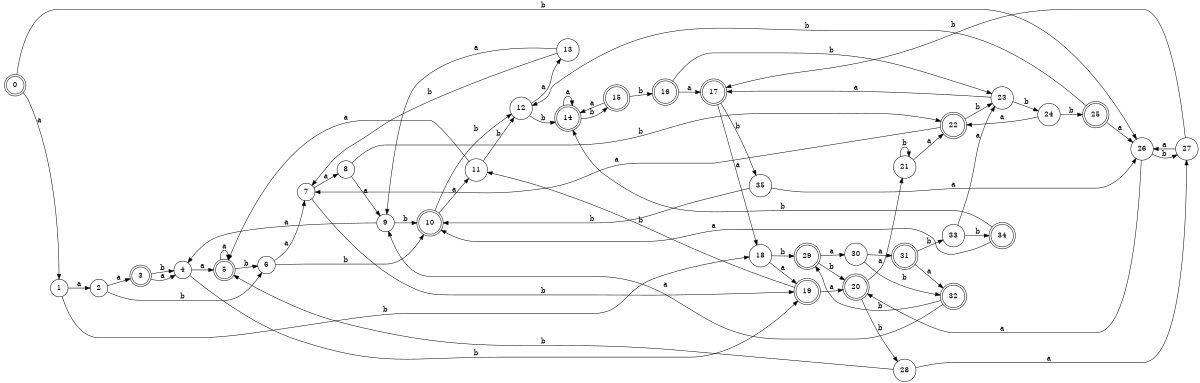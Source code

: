digraph n29_5 {
__start0 [label="" shape="none"];

rankdir=LR;
size="8,5";

s0 [style="rounded,filled", color="black", fillcolor="white" shape="doublecircle", label="0"];
s1 [style="filled", color="black", fillcolor="white" shape="circle", label="1"];
s2 [style="filled", color="black", fillcolor="white" shape="circle", label="2"];
s3 [style="rounded,filled", color="black", fillcolor="white" shape="doublecircle", label="3"];
s4 [style="filled", color="black", fillcolor="white" shape="circle", label="4"];
s5 [style="rounded,filled", color="black", fillcolor="white" shape="doublecircle", label="5"];
s6 [style="filled", color="black", fillcolor="white" shape="circle", label="6"];
s7 [style="filled", color="black", fillcolor="white" shape="circle", label="7"];
s8 [style="filled", color="black", fillcolor="white" shape="circle", label="8"];
s9 [style="filled", color="black", fillcolor="white" shape="circle", label="9"];
s10 [style="rounded,filled", color="black", fillcolor="white" shape="doublecircle", label="10"];
s11 [style="filled", color="black", fillcolor="white" shape="circle", label="11"];
s12 [style="filled", color="black", fillcolor="white" shape="circle", label="12"];
s13 [style="filled", color="black", fillcolor="white" shape="circle", label="13"];
s14 [style="rounded,filled", color="black", fillcolor="white" shape="doublecircle", label="14"];
s15 [style="rounded,filled", color="black", fillcolor="white" shape="doublecircle", label="15"];
s16 [style="rounded,filled", color="black", fillcolor="white" shape="doublecircle", label="16"];
s17 [style="rounded,filled", color="black", fillcolor="white" shape="doublecircle", label="17"];
s18 [style="filled", color="black", fillcolor="white" shape="circle", label="18"];
s19 [style="rounded,filled", color="black", fillcolor="white" shape="doublecircle", label="19"];
s20 [style="rounded,filled", color="black", fillcolor="white" shape="doublecircle", label="20"];
s21 [style="filled", color="black", fillcolor="white" shape="circle", label="21"];
s22 [style="rounded,filled", color="black", fillcolor="white" shape="doublecircle", label="22"];
s23 [style="filled", color="black", fillcolor="white" shape="circle", label="23"];
s24 [style="filled", color="black", fillcolor="white" shape="circle", label="24"];
s25 [style="rounded,filled", color="black", fillcolor="white" shape="doublecircle", label="25"];
s26 [style="filled", color="black", fillcolor="white" shape="circle", label="26"];
s27 [style="filled", color="black", fillcolor="white" shape="circle", label="27"];
s28 [style="filled", color="black", fillcolor="white" shape="circle", label="28"];
s29 [style="rounded,filled", color="black", fillcolor="white" shape="doublecircle", label="29"];
s30 [style="filled", color="black", fillcolor="white" shape="circle", label="30"];
s31 [style="rounded,filled", color="black", fillcolor="white" shape="doublecircle", label="31"];
s32 [style="rounded,filled", color="black", fillcolor="white" shape="doublecircle", label="32"];
s33 [style="filled", color="black", fillcolor="white" shape="circle", label="33"];
s34 [style="rounded,filled", color="black", fillcolor="white" shape="doublecircle", label="34"];
s35 [style="filled", color="black", fillcolor="white" shape="circle", label="35"];
s0 -> s1 [label="a"];
s0 -> s26 [label="b"];
s1 -> s2 [label="a"];
s1 -> s18 [label="b"];
s2 -> s3 [label="a"];
s2 -> s6 [label="b"];
s3 -> s4 [label="a"];
s3 -> s4 [label="b"];
s4 -> s5 [label="a"];
s4 -> s19 [label="b"];
s5 -> s5 [label="a"];
s5 -> s6 [label="b"];
s6 -> s7 [label="a"];
s6 -> s10 [label="b"];
s7 -> s8 [label="a"];
s7 -> s19 [label="b"];
s8 -> s9 [label="a"];
s8 -> s22 [label="b"];
s9 -> s4 [label="a"];
s9 -> s10 [label="b"];
s10 -> s11 [label="a"];
s10 -> s12 [label="b"];
s11 -> s5 [label="a"];
s11 -> s12 [label="b"];
s12 -> s13 [label="a"];
s12 -> s14 [label="b"];
s13 -> s9 [label="a"];
s13 -> s7 [label="b"];
s14 -> s14 [label="a"];
s14 -> s15 [label="b"];
s15 -> s14 [label="a"];
s15 -> s16 [label="b"];
s16 -> s17 [label="a"];
s16 -> s23 [label="b"];
s17 -> s18 [label="a"];
s17 -> s35 [label="b"];
s18 -> s19 [label="a"];
s18 -> s29 [label="b"];
s19 -> s20 [label="a"];
s19 -> s11 [label="b"];
s20 -> s21 [label="a"];
s20 -> s28 [label="b"];
s21 -> s22 [label="a"];
s21 -> s21 [label="b"];
s22 -> s7 [label="a"];
s22 -> s23 [label="b"];
s23 -> s17 [label="a"];
s23 -> s24 [label="b"];
s24 -> s22 [label="a"];
s24 -> s25 [label="b"];
s25 -> s26 [label="a"];
s25 -> s12 [label="b"];
s26 -> s20 [label="a"];
s26 -> s27 [label="b"];
s27 -> s26 [label="a"];
s27 -> s17 [label="b"];
s28 -> s27 [label="a"];
s28 -> s5 [label="b"];
s29 -> s30 [label="a"];
s29 -> s20 [label="b"];
s30 -> s31 [label="a"];
s30 -> s32 [label="b"];
s31 -> s32 [label="a"];
s31 -> s33 [label="b"];
s32 -> s9 [label="a"];
s32 -> s29 [label="b"];
s33 -> s23 [label="a"];
s33 -> s34 [label="b"];
s34 -> s10 [label="a"];
s34 -> s14 [label="b"];
s35 -> s26 [label="a"];
s35 -> s10 [label="b"];

}